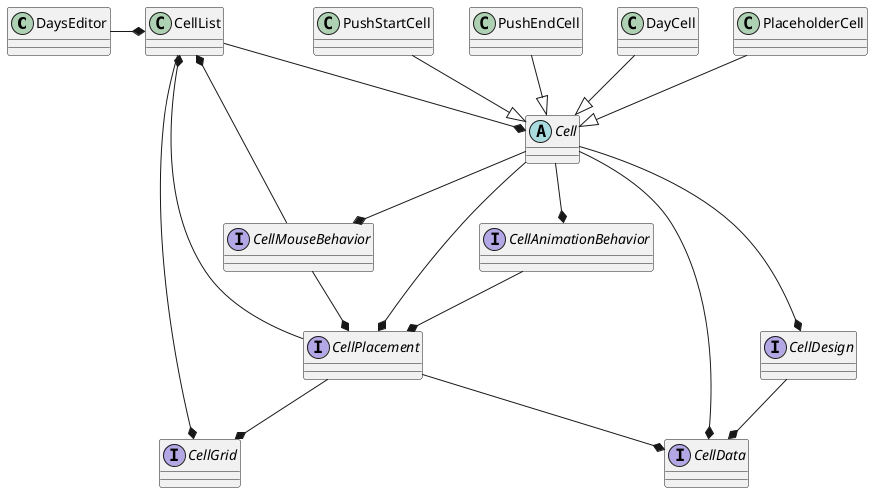@startuml
class DaysEditor
abstract class Cell
class CellList
interface CellDesign
interface CellMouseBehavior
interface CellAnimationBehavior
interface CellPlacement
interface CellGrid
interface CellData
class DayCell
class PlaceholderCell
class PushStartCell
class PushEndCell

DaysEditor -* CellList
Cell --* CellPlacement
Cell --* CellMouseBehavior
Cell --* CellAnimationBehavior
Cell --* CellDesign
Cell --* CellData
CellList --* CellGrid
CellList --* Cell
CellDesign --* CellData
CellMouseBehavior --* CellList
CellMouseBehavior --* CellPlacement
CellAnimationBehavior --* CellPlacement
CellPlacement --* CellGrid
CellPlacement --* CellData
CellPlacement --* CellList
DayCell --|> Cell
PlaceholderCell --|> Cell
PushStartCell --|> Cell
PushEndCell --|> Cell
@enduml